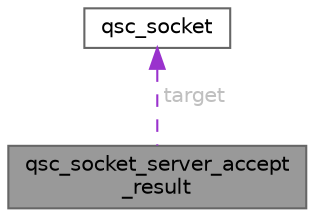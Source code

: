 digraph "qsc_socket_server_accept_result"
{
 // LATEX_PDF_SIZE
  bgcolor="transparent";
  edge [fontname=Helvetica,fontsize=10,labelfontname=Helvetica,labelfontsize=10];
  node [fontname=Helvetica,fontsize=10,shape=box,height=0.2,width=0.4];
  Node1 [id="Node000001",label="qsc_socket_server_accept\l_result",height=0.2,width=0.4,color="gray40", fillcolor="grey60", style="filled", fontcolor="black",tooltip="The async socket result structure."];
  Node2 -> Node1 [id="edge1_Node000001_Node000002",dir="back",color="darkorchid3",style="dashed",tooltip=" ",label=" target",fontcolor="grey" ];
  Node2 [id="Node000002",label="qsc_socket",height=0.2,width=0.4,color="gray40", fillcolor="white", style="filled",URL="$structqsc__socket.html",tooltip="The socket instance structure."];
}
